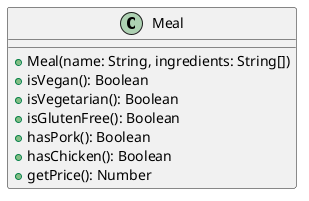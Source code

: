 @startuml
class Meal {
	+Meal(name: String, ingredients: String[])
	+isVegan(): Boolean
	+isVegetarian(): Boolean
	+isGlutenFree(): Boolean
	+hasPork(): Boolean
	+hasChicken(): Boolean
	+getPrice(): Number
}
@enduml
